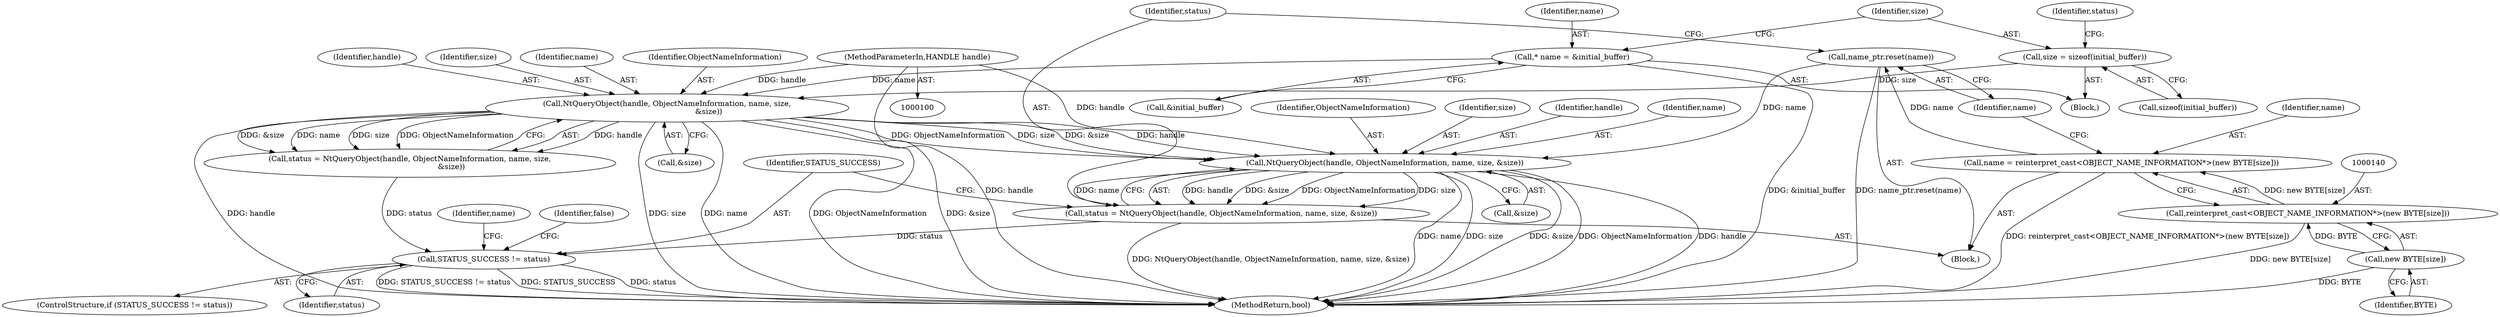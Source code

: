 digraph "0_Chrome_4f1f3d0f03c79ddaace56f067cf28a27f9466b7d_3@pointer" {
"1000147" [label="(Call,NtQueryObject(handle, ObjectNameInformation, name, size, &size))"];
"1000126" [label="(Call,NtQueryObject(handle, ObjectNameInformation, name, size,\n                                   &size))"];
"1000101" [label="(MethodParameterIn,HANDLE handle)"];
"1000114" [label="(Call,* name = &initial_buffer)"];
"1000119" [label="(Call,size = sizeof(initial_buffer))"];
"1000143" [label="(Call,name_ptr.reset(name))"];
"1000137" [label="(Call,name = reinterpret_cast<OBJECT_NAME_INFORMATION*>(new BYTE[size]))"];
"1000139" [label="(Call,reinterpret_cast<OBJECT_NAME_INFORMATION*>(new BYTE[size]))"];
"1000141" [label="(Call,new BYTE[size])"];
"1000145" [label="(Call,status = NtQueryObject(handle, ObjectNameInformation, name, size, &size))"];
"1000155" [label="(Call,STATUS_SUCCESS != status)"];
"1000147" [label="(Call,NtQueryObject(handle, ObjectNameInformation, name, size, &size))"];
"1000136" [label="(Block,)"];
"1000155" [label="(Call,STATUS_SUCCESS != status)"];
"1000120" [label="(Identifier,size)"];
"1000142" [label="(Identifier,BYTE)"];
"1000103" [label="(Block,)"];
"1000127" [label="(Identifier,handle)"];
"1000145" [label="(Call,status = NtQueryObject(handle, ObjectNameInformation, name, size, &size))"];
"1000130" [label="(Identifier,size)"];
"1000157" [label="(Identifier,status)"];
"1000137" [label="(Call,name = reinterpret_cast<OBJECT_NAME_INFORMATION*>(new BYTE[size]))"];
"1000149" [label="(Identifier,ObjectNameInformation)"];
"1000151" [label="(Identifier,size)"];
"1000126" [label="(Call,NtQueryObject(handle, ObjectNameInformation, name, size,\n                                   &size))"];
"1000138" [label="(Identifier,name)"];
"1000148" [label="(Identifier,handle)"];
"1000159" [label="(Identifier,false)"];
"1000143" [label="(Call,name_ptr.reset(name))"];
"1000101" [label="(MethodParameterIn,HANDLE handle)"];
"1000116" [label="(Call,&initial_buffer)"];
"1000131" [label="(Call,&size)"];
"1000125" [label="(Identifier,status)"];
"1000129" [label="(Identifier,name)"];
"1000150" [label="(Identifier,name)"];
"1000144" [label="(Identifier,name)"];
"1000139" [label="(Call,reinterpret_cast<OBJECT_NAME_INFORMATION*>(new BYTE[size]))"];
"1000146" [label="(Identifier,status)"];
"1000163" [label="(Identifier,name)"];
"1000119" [label="(Call,size = sizeof(initial_buffer))"];
"1000124" [label="(Call,status = NtQueryObject(handle, ObjectNameInformation, name, size,\n                                   &size))"];
"1000128" [label="(Identifier,ObjectNameInformation)"];
"1000115" [label="(Identifier,name)"];
"1000182" [label="(MethodReturn,bool)"];
"1000156" [label="(Identifier,STATUS_SUCCESS)"];
"1000121" [label="(Call,sizeof(initial_buffer))"];
"1000154" [label="(ControlStructure,if (STATUS_SUCCESS != status))"];
"1000141" [label="(Call,new BYTE[size])"];
"1000152" [label="(Call,&size)"];
"1000114" [label="(Call,* name = &initial_buffer)"];
"1000147" -> "1000145"  [label="AST: "];
"1000147" -> "1000152"  [label="CFG: "];
"1000148" -> "1000147"  [label="AST: "];
"1000149" -> "1000147"  [label="AST: "];
"1000150" -> "1000147"  [label="AST: "];
"1000151" -> "1000147"  [label="AST: "];
"1000152" -> "1000147"  [label="AST: "];
"1000145" -> "1000147"  [label="CFG: "];
"1000147" -> "1000182"  [label="DDG: name"];
"1000147" -> "1000182"  [label="DDG: size"];
"1000147" -> "1000182"  [label="DDG: &size"];
"1000147" -> "1000182"  [label="DDG: ObjectNameInformation"];
"1000147" -> "1000182"  [label="DDG: handle"];
"1000147" -> "1000145"  [label="DDG: handle"];
"1000147" -> "1000145"  [label="DDG: &size"];
"1000147" -> "1000145"  [label="DDG: ObjectNameInformation"];
"1000147" -> "1000145"  [label="DDG: size"];
"1000147" -> "1000145"  [label="DDG: name"];
"1000126" -> "1000147"  [label="DDG: handle"];
"1000126" -> "1000147"  [label="DDG: ObjectNameInformation"];
"1000126" -> "1000147"  [label="DDG: size"];
"1000126" -> "1000147"  [label="DDG: &size"];
"1000101" -> "1000147"  [label="DDG: handle"];
"1000143" -> "1000147"  [label="DDG: name"];
"1000126" -> "1000124"  [label="AST: "];
"1000126" -> "1000131"  [label="CFG: "];
"1000127" -> "1000126"  [label="AST: "];
"1000128" -> "1000126"  [label="AST: "];
"1000129" -> "1000126"  [label="AST: "];
"1000130" -> "1000126"  [label="AST: "];
"1000131" -> "1000126"  [label="AST: "];
"1000124" -> "1000126"  [label="CFG: "];
"1000126" -> "1000182"  [label="DDG: handle"];
"1000126" -> "1000182"  [label="DDG: size"];
"1000126" -> "1000182"  [label="DDG: name"];
"1000126" -> "1000182"  [label="DDG: ObjectNameInformation"];
"1000126" -> "1000182"  [label="DDG: &size"];
"1000126" -> "1000124"  [label="DDG: handle"];
"1000126" -> "1000124"  [label="DDG: &size"];
"1000126" -> "1000124"  [label="DDG: name"];
"1000126" -> "1000124"  [label="DDG: size"];
"1000126" -> "1000124"  [label="DDG: ObjectNameInformation"];
"1000101" -> "1000126"  [label="DDG: handle"];
"1000114" -> "1000126"  [label="DDG: name"];
"1000119" -> "1000126"  [label="DDG: size"];
"1000101" -> "1000100"  [label="AST: "];
"1000101" -> "1000182"  [label="DDG: handle"];
"1000114" -> "1000103"  [label="AST: "];
"1000114" -> "1000116"  [label="CFG: "];
"1000115" -> "1000114"  [label="AST: "];
"1000116" -> "1000114"  [label="AST: "];
"1000120" -> "1000114"  [label="CFG: "];
"1000114" -> "1000182"  [label="DDG: &initial_buffer"];
"1000119" -> "1000103"  [label="AST: "];
"1000119" -> "1000121"  [label="CFG: "];
"1000120" -> "1000119"  [label="AST: "];
"1000121" -> "1000119"  [label="AST: "];
"1000125" -> "1000119"  [label="CFG: "];
"1000143" -> "1000136"  [label="AST: "];
"1000143" -> "1000144"  [label="CFG: "];
"1000144" -> "1000143"  [label="AST: "];
"1000146" -> "1000143"  [label="CFG: "];
"1000143" -> "1000182"  [label="DDG: name_ptr.reset(name)"];
"1000137" -> "1000143"  [label="DDG: name"];
"1000137" -> "1000136"  [label="AST: "];
"1000137" -> "1000139"  [label="CFG: "];
"1000138" -> "1000137"  [label="AST: "];
"1000139" -> "1000137"  [label="AST: "];
"1000144" -> "1000137"  [label="CFG: "];
"1000137" -> "1000182"  [label="DDG: reinterpret_cast<OBJECT_NAME_INFORMATION*>(new BYTE[size])"];
"1000139" -> "1000137"  [label="DDG: new BYTE[size]"];
"1000139" -> "1000141"  [label="CFG: "];
"1000140" -> "1000139"  [label="AST: "];
"1000141" -> "1000139"  [label="AST: "];
"1000139" -> "1000182"  [label="DDG: new BYTE[size]"];
"1000141" -> "1000139"  [label="DDG: BYTE"];
"1000141" -> "1000142"  [label="CFG: "];
"1000142" -> "1000141"  [label="AST: "];
"1000141" -> "1000182"  [label="DDG: BYTE"];
"1000145" -> "1000136"  [label="AST: "];
"1000146" -> "1000145"  [label="AST: "];
"1000156" -> "1000145"  [label="CFG: "];
"1000145" -> "1000182"  [label="DDG: NtQueryObject(handle, ObjectNameInformation, name, size, &size)"];
"1000145" -> "1000155"  [label="DDG: status"];
"1000155" -> "1000154"  [label="AST: "];
"1000155" -> "1000157"  [label="CFG: "];
"1000156" -> "1000155"  [label="AST: "];
"1000157" -> "1000155"  [label="AST: "];
"1000159" -> "1000155"  [label="CFG: "];
"1000163" -> "1000155"  [label="CFG: "];
"1000155" -> "1000182"  [label="DDG: status"];
"1000155" -> "1000182"  [label="DDG: STATUS_SUCCESS != status"];
"1000155" -> "1000182"  [label="DDG: STATUS_SUCCESS"];
"1000124" -> "1000155"  [label="DDG: status"];
}
